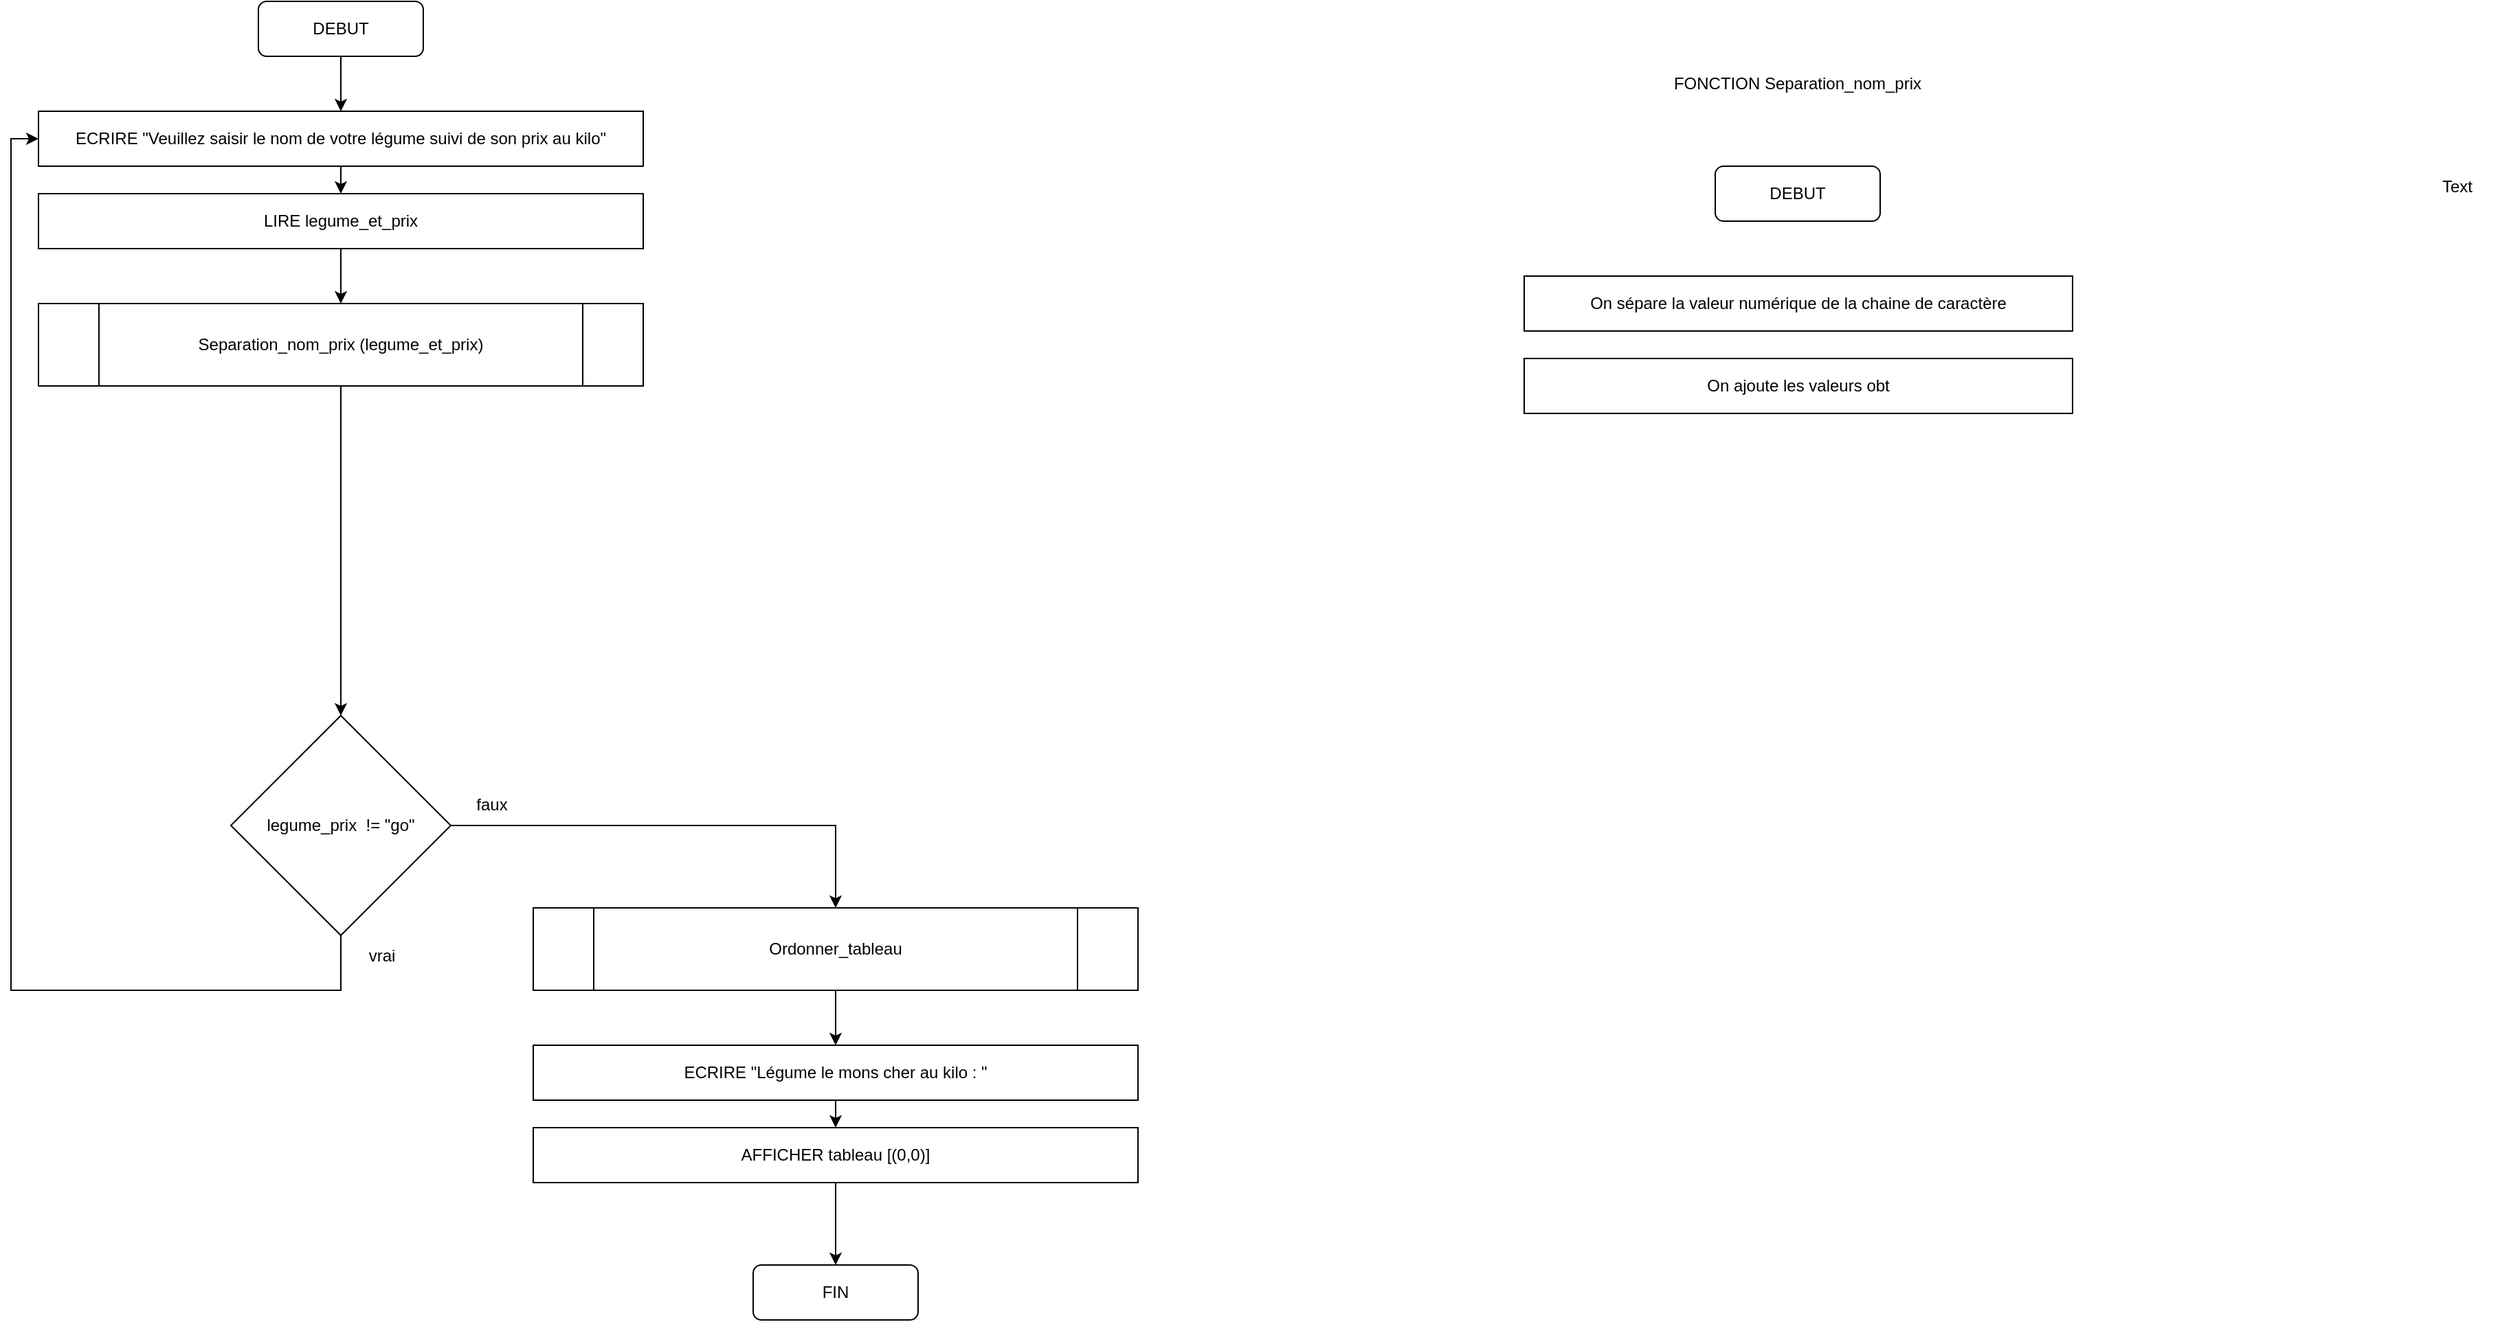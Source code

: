 <mxfile version="18.0.5" type="device"><diagram id="x8eKST8-lD3KJ342k9O0" name="Page-1"><mxGraphModel dx="602" dy="775" grid="1" gridSize="10" guides="1" tooltips="1" connect="1" arrows="1" fold="1" page="1" pageScale="1" pageWidth="827" pageHeight="1169" math="0" shadow="0"><root><mxCell id="0"/><mxCell id="1" parent="0"/><mxCell id="F0-QXSkgu1MLIbiOnbPs-15" style="edgeStyle=orthogonalEdgeStyle;rounded=0;orthogonalLoop=1;jettySize=auto;html=1;exitX=0.5;exitY=1;exitDx=0;exitDy=0;entryX=0.5;entryY=0;entryDx=0;entryDy=0;" parent="1" source="W5K7bh6zLds73wVhyPo5-1" target="W5K7bh6zLds73wVhyPo5-3" edge="1"><mxGeometry relative="1" as="geometry"/></mxCell><mxCell id="W5K7bh6zLds73wVhyPo5-1" value="DEBUT" style="rounded=1;whiteSpace=wrap;html=1;fillColor=none;" parent="1" vertex="1"><mxGeometry x="200" y="40" width="120" height="40" as="geometry"/></mxCell><mxCell id="F0-QXSkgu1MLIbiOnbPs-16" style="edgeStyle=orthogonalEdgeStyle;rounded=0;orthogonalLoop=1;jettySize=auto;html=1;exitX=0.5;exitY=1;exitDx=0;exitDy=0;entryX=0.5;entryY=0;entryDx=0;entryDy=0;" parent="1" source="W5K7bh6zLds73wVhyPo5-3" target="W5K7bh6zLds73wVhyPo5-4" edge="1"><mxGeometry relative="1" as="geometry"/></mxCell><mxCell id="W5K7bh6zLds73wVhyPo5-3" value="ECRIRE &quot;Veuillez saisir le nom de votre légume suivi de son prix au kilo&quot;" style="rounded=0;whiteSpace=wrap;html=1;fillColor=none;" parent="1" vertex="1"><mxGeometry x="40" y="120" width="440" height="40" as="geometry"/></mxCell><mxCell id="F0-QXSkgu1MLIbiOnbPs-17" style="edgeStyle=orthogonalEdgeStyle;rounded=0;orthogonalLoop=1;jettySize=auto;html=1;exitX=0.5;exitY=1;exitDx=0;exitDy=0;entryX=0.5;entryY=0;entryDx=0;entryDy=0;" parent="1" source="W5K7bh6zLds73wVhyPo5-4" target="F0-QXSkgu1MLIbiOnbPs-2" edge="1"><mxGeometry relative="1" as="geometry"/></mxCell><mxCell id="W5K7bh6zLds73wVhyPo5-4" value="LIRE legume_et_prix" style="rounded=0;whiteSpace=wrap;html=1;fillColor=none;" parent="1" vertex="1"><mxGeometry x="40" y="180" width="440" height="40" as="geometry"/></mxCell><mxCell id="F0-QXSkgu1MLIbiOnbPs-18" style="edgeStyle=orthogonalEdgeStyle;rounded=0;orthogonalLoop=1;jettySize=auto;html=1;exitX=0.5;exitY=1;exitDx=0;exitDy=0;" parent="1" source="F0-QXSkgu1MLIbiOnbPs-2" target="F0-QXSkgu1MLIbiOnbPs-3" edge="1"><mxGeometry relative="1" as="geometry"/></mxCell><mxCell id="F0-QXSkgu1MLIbiOnbPs-2" value="Separation_nom_prix (legume_et_prix)" style="shape=process;whiteSpace=wrap;html=1;backgroundOutline=1;fillColor=none;" parent="1" vertex="1"><mxGeometry x="40" y="260" width="440" height="60" as="geometry"/></mxCell><mxCell id="F0-QXSkgu1MLIbiOnbPs-4" style="edgeStyle=orthogonalEdgeStyle;rounded=0;orthogonalLoop=1;jettySize=auto;html=1;exitX=0.5;exitY=1;exitDx=0;exitDy=0;entryX=0;entryY=0.5;entryDx=0;entryDy=0;" parent="1" source="F0-QXSkgu1MLIbiOnbPs-3" target="W5K7bh6zLds73wVhyPo5-3" edge="1"><mxGeometry relative="1" as="geometry"><Array as="points"><mxPoint x="260" y="760"/><mxPoint x="20" y="760"/><mxPoint x="20" y="140"/></Array></mxGeometry></mxCell><mxCell id="F0-QXSkgu1MLIbiOnbPs-8" style="edgeStyle=orthogonalEdgeStyle;rounded=0;orthogonalLoop=1;jettySize=auto;html=1;exitX=1;exitY=0.5;exitDx=0;exitDy=0;entryX=0.5;entryY=0;entryDx=0;entryDy=0;" parent="1" source="F0-QXSkgu1MLIbiOnbPs-3" target="F0-QXSkgu1MLIbiOnbPs-5" edge="1"><mxGeometry relative="1" as="geometry"/></mxCell><mxCell id="F0-QXSkgu1MLIbiOnbPs-3" value="legume_prix&amp;nbsp; != &quot;go&quot;" style="rhombus;whiteSpace=wrap;html=1;fillColor=none;" parent="1" vertex="1"><mxGeometry x="180" y="560" width="160" height="160" as="geometry"/></mxCell><mxCell id="F0-QXSkgu1MLIbiOnbPs-9" style="edgeStyle=orthogonalEdgeStyle;rounded=0;orthogonalLoop=1;jettySize=auto;html=1;exitX=0.5;exitY=1;exitDx=0;exitDy=0;entryX=0.5;entryY=0;entryDx=0;entryDy=0;" parent="1" source="F0-QXSkgu1MLIbiOnbPs-5" target="F0-QXSkgu1MLIbiOnbPs-6" edge="1"><mxGeometry relative="1" as="geometry"/></mxCell><mxCell id="F0-QXSkgu1MLIbiOnbPs-5" value="Ordonner_tableau" style="shape=process;whiteSpace=wrap;html=1;backgroundOutline=1;fillColor=none;" parent="1" vertex="1"><mxGeometry x="400" y="700" width="440" height="60" as="geometry"/></mxCell><mxCell id="F0-QXSkgu1MLIbiOnbPs-10" style="edgeStyle=orthogonalEdgeStyle;rounded=0;orthogonalLoop=1;jettySize=auto;html=1;exitX=0.5;exitY=1;exitDx=0;exitDy=0;entryX=0.5;entryY=0;entryDx=0;entryDy=0;" parent="1" source="F0-QXSkgu1MLIbiOnbPs-6" target="F0-QXSkgu1MLIbiOnbPs-7" edge="1"><mxGeometry relative="1" as="geometry"/></mxCell><mxCell id="F0-QXSkgu1MLIbiOnbPs-6" value="ECRIRE &quot;Légume le mons cher au kilo : &quot;" style="rounded=0;whiteSpace=wrap;html=1;fillColor=none;" parent="1" vertex="1"><mxGeometry x="400" y="800" width="440" height="40" as="geometry"/></mxCell><mxCell id="F0-QXSkgu1MLIbiOnbPs-12" style="edgeStyle=orthogonalEdgeStyle;rounded=0;orthogonalLoop=1;jettySize=auto;html=1;exitX=0.5;exitY=1;exitDx=0;exitDy=0;entryX=0.5;entryY=0;entryDx=0;entryDy=0;" parent="1" source="F0-QXSkgu1MLIbiOnbPs-7" target="F0-QXSkgu1MLIbiOnbPs-11" edge="1"><mxGeometry relative="1" as="geometry"/></mxCell><mxCell id="F0-QXSkgu1MLIbiOnbPs-7" value="AFFICHER tableau [(0,0)]" style="rounded=0;whiteSpace=wrap;html=1;fillColor=none;" parent="1" vertex="1"><mxGeometry x="400" y="860" width="440" height="40" as="geometry"/></mxCell><mxCell id="F0-QXSkgu1MLIbiOnbPs-11" value="FIN" style="rounded=1;whiteSpace=wrap;html=1;fillColor=none;" parent="1" vertex="1"><mxGeometry x="560" y="960" width="120" height="40" as="geometry"/></mxCell><mxCell id="F0-QXSkgu1MLIbiOnbPs-13" value="faux" style="text;html=1;strokeColor=none;fillColor=none;align=center;verticalAlign=middle;whiteSpace=wrap;rounded=0;" parent="1" vertex="1"><mxGeometry x="340" y="610" width="60" height="30" as="geometry"/></mxCell><mxCell id="F0-QXSkgu1MLIbiOnbPs-14" value="vrai" style="text;html=1;strokeColor=none;fillColor=none;align=center;verticalAlign=middle;whiteSpace=wrap;rounded=0;" parent="1" vertex="1"><mxGeometry x="260" y="720" width="60" height="30" as="geometry"/></mxCell><mxCell id="F0-QXSkgu1MLIbiOnbPs-19" value="Text" style="text;html=1;strokeColor=none;fillColor=none;align=center;verticalAlign=middle;whiteSpace=wrap;rounded=0;" parent="1" vertex="1"><mxGeometry x="1770" y="160" width="60" height="30" as="geometry"/></mxCell><mxCell id="F0-QXSkgu1MLIbiOnbPs-20" value="FONCTION Separation_nom_prix" style="text;html=1;strokeColor=none;fillColor=none;align=center;verticalAlign=middle;whiteSpace=wrap;rounded=0;" parent="1" vertex="1"><mxGeometry x="1120" y="80" width="400" height="40" as="geometry"/></mxCell><mxCell id="F0-QXSkgu1MLIbiOnbPs-21" value="DEBUT" style="rounded=1;whiteSpace=wrap;html=1;fillColor=none;" parent="1" vertex="1"><mxGeometry x="1260" y="160" width="120" height="40" as="geometry"/></mxCell><mxCell id="F0-QXSkgu1MLIbiOnbPs-22" value="On sépare la valeur numérique de la chaine de caractère" style="rounded=0;whiteSpace=wrap;html=1;fillColor=none;" parent="1" vertex="1"><mxGeometry x="1121" y="240" width="399" height="40" as="geometry"/></mxCell><mxCell id="F0-QXSkgu1MLIbiOnbPs-23" value="On ajoute les valeurs obt" style="rounded=0;whiteSpace=wrap;html=1;fillColor=none;" parent="1" vertex="1"><mxGeometry x="1121" y="300" width="399" height="40" as="geometry"/></mxCell></root></mxGraphModel></diagram></mxfile>